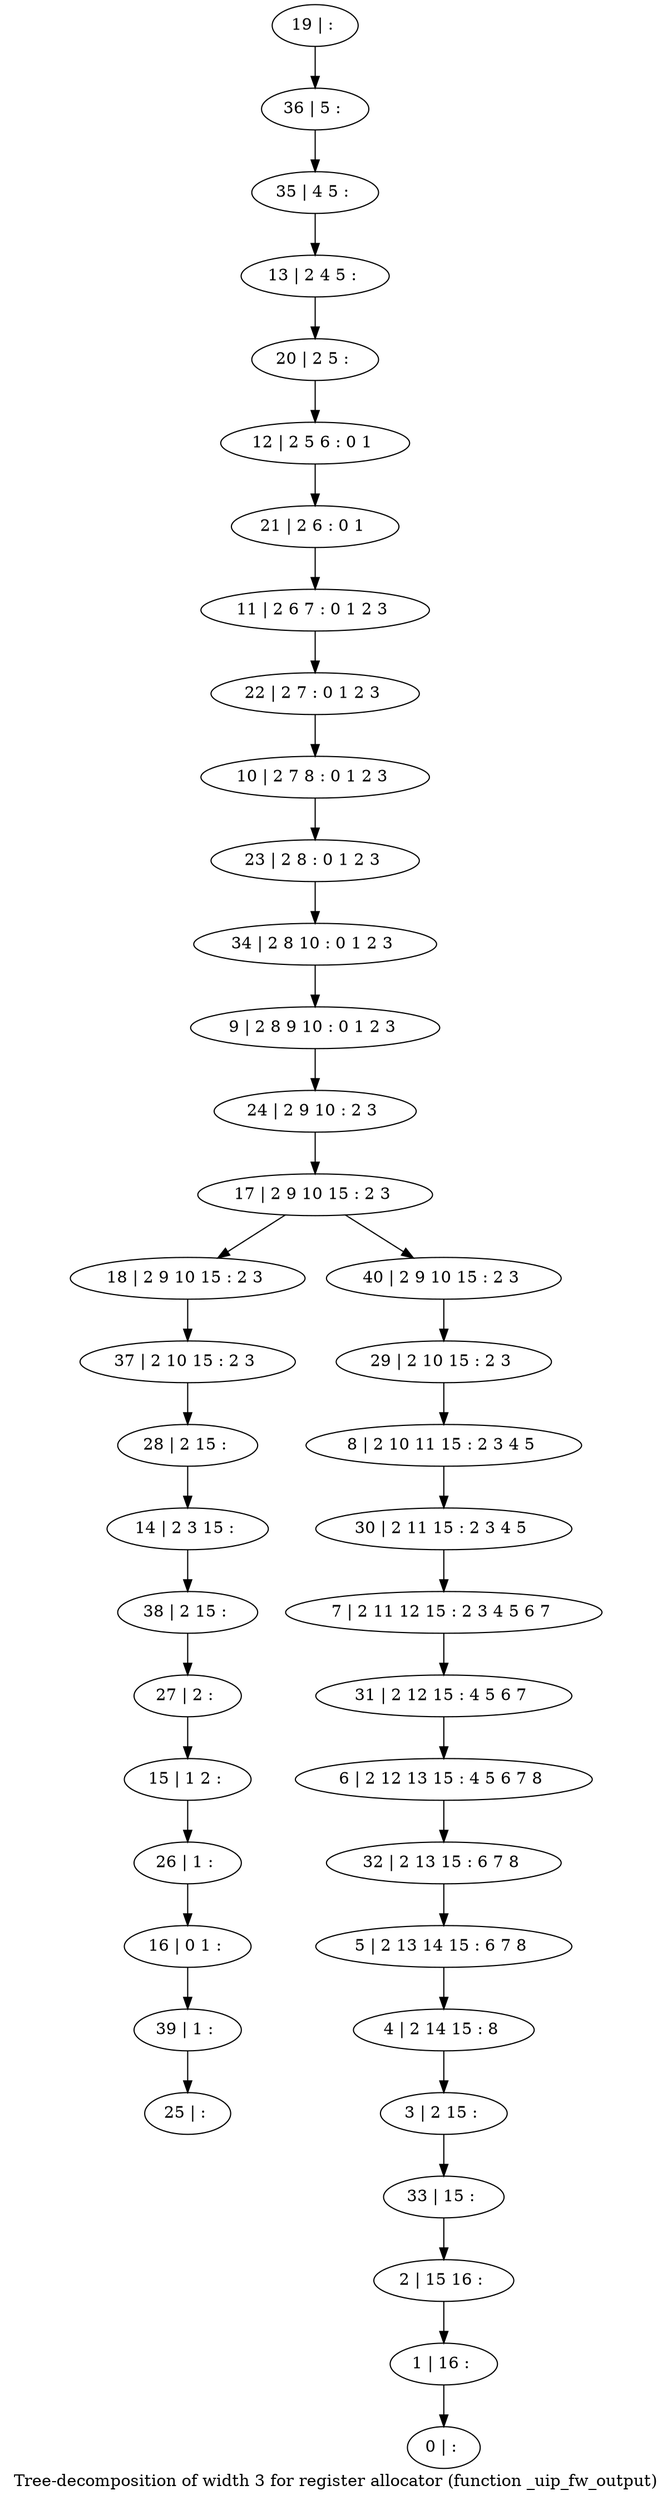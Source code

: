 digraph G {
graph [label="Tree-decomposition of width 3 for register allocator (function _uip_fw_output)"]
0[label="0 | : "];
1[label="1 | 16 : "];
2[label="2 | 15 16 : "];
3[label="3 | 2 15 : "];
4[label="4 | 2 14 15 : 8 "];
5[label="5 | 2 13 14 15 : 6 7 8 "];
6[label="6 | 2 12 13 15 : 4 5 6 7 8 "];
7[label="7 | 2 11 12 15 : 2 3 4 5 6 7 "];
8[label="8 | 2 10 11 15 : 2 3 4 5 "];
9[label="9 | 2 8 9 10 : 0 1 2 3 "];
10[label="10 | 2 7 8 : 0 1 2 3 "];
11[label="11 | 2 6 7 : 0 1 2 3 "];
12[label="12 | 2 5 6 : 0 1 "];
13[label="13 | 2 4 5 : "];
14[label="14 | 2 3 15 : "];
15[label="15 | 1 2 : "];
16[label="16 | 0 1 : "];
17[label="17 | 2 9 10 15 : 2 3 "];
18[label="18 | 2 9 10 15 : 2 3 "];
19[label="19 | : "];
20[label="20 | 2 5 : "];
21[label="21 | 2 6 : 0 1 "];
22[label="22 | 2 7 : 0 1 2 3 "];
23[label="23 | 2 8 : 0 1 2 3 "];
24[label="24 | 2 9 10 : 2 3 "];
25[label="25 | : "];
26[label="26 | 1 : "];
27[label="27 | 2 : "];
28[label="28 | 2 15 : "];
29[label="29 | 2 10 15 : 2 3 "];
30[label="30 | 2 11 15 : 2 3 4 5 "];
31[label="31 | 2 12 15 : 4 5 6 7 "];
32[label="32 | 2 13 15 : 6 7 8 "];
33[label="33 | 15 : "];
34[label="34 | 2 8 10 : 0 1 2 3 "];
35[label="35 | 4 5 : "];
36[label="36 | 5 : "];
37[label="37 | 2 10 15 : 2 3 "];
38[label="38 | 2 15 : "];
39[label="39 | 1 : "];
40[label="40 | 2 9 10 15 : 2 3 "];
26->16 ;
15->26 ;
27->15 ;
28->14 ;
37->28 ;
18->37 ;
38->27 ;
14->38 ;
39->25 ;
16->39 ;
19->36 ;
36->35 ;
35->13 ;
13->20 ;
20->12 ;
12->21 ;
21->11 ;
11->22 ;
22->10 ;
10->23 ;
23->34 ;
34->9 ;
9->24 ;
24->17 ;
29->8 ;
8->30 ;
30->7 ;
7->31 ;
31->6 ;
6->32 ;
32->5 ;
5->4 ;
4->3 ;
3->33 ;
33->2 ;
2->1 ;
1->0 ;
40->29 ;
17->18 ;
17->40 ;
}
